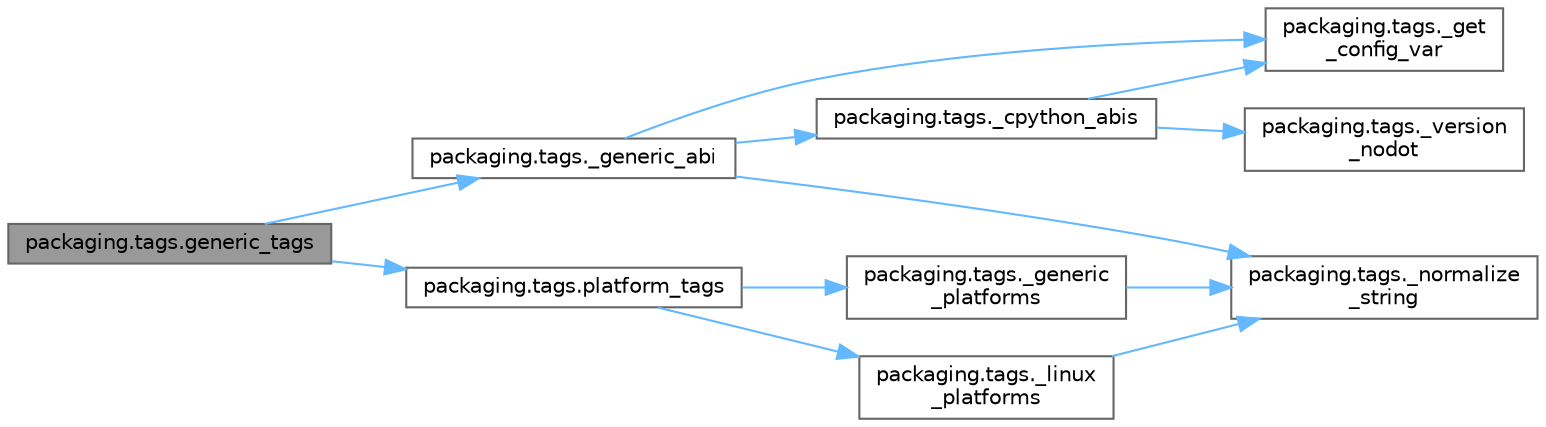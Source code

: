 digraph "packaging.tags.generic_tags"
{
 // LATEX_PDF_SIZE
  bgcolor="transparent";
  edge [fontname=Helvetica,fontsize=10,labelfontname=Helvetica,labelfontsize=10];
  node [fontname=Helvetica,fontsize=10,shape=box,height=0.2,width=0.4];
  rankdir="LR";
  Node1 [id="Node000001",label="packaging.tags.generic_tags",height=0.2,width=0.4,color="gray40", fillcolor="grey60", style="filled", fontcolor="black",tooltip=" "];
  Node1 -> Node2 [id="edge1_Node000001_Node000002",color="steelblue1",style="solid",tooltip=" "];
  Node2 [id="Node000002",label="packaging.tags._generic_abi",height=0.2,width=0.4,color="grey40", fillcolor="white", style="filled",URL="$namespacepackaging_1_1tags.html#af31df9a0a4106b1e5c64631f9be289fd",tooltip=" "];
  Node2 -> Node3 [id="edge2_Node000002_Node000003",color="steelblue1",style="solid",tooltip=" "];
  Node3 [id="Node000003",label="packaging.tags._cpython_abis",height=0.2,width=0.4,color="grey40", fillcolor="white", style="filled",URL="$namespacepackaging_1_1tags.html#aa2fcd111342c2476a3821ff942dd14ce",tooltip=" "];
  Node3 -> Node4 [id="edge3_Node000003_Node000004",color="steelblue1",style="solid",tooltip=" "];
  Node4 [id="Node000004",label="packaging.tags._get\l_config_var",height=0.2,width=0.4,color="grey40", fillcolor="white", style="filled",URL="$namespacepackaging_1_1tags.html#a22cf92bde9848795ae74d180ed6e581a",tooltip=" "];
  Node3 -> Node5 [id="edge4_Node000003_Node000005",color="steelblue1",style="solid",tooltip=" "];
  Node5 [id="Node000005",label="packaging.tags._version\l_nodot",height=0.2,width=0.4,color="grey40", fillcolor="white", style="filled",URL="$namespacepackaging_1_1tags.html#ac4ab045e1d86b2623da8acf32354847e",tooltip=" "];
  Node2 -> Node4 [id="edge5_Node000002_Node000004",color="steelblue1",style="solid",tooltip=" "];
  Node2 -> Node6 [id="edge6_Node000002_Node000006",color="steelblue1",style="solid",tooltip=" "];
  Node6 [id="Node000006",label="packaging.tags._normalize\l_string",height=0.2,width=0.4,color="grey40", fillcolor="white", style="filled",URL="$namespacepackaging_1_1tags.html#ad93330763ea538e20338143777939975",tooltip=" "];
  Node1 -> Node7 [id="edge7_Node000001_Node000007",color="steelblue1",style="solid",tooltip=" "];
  Node7 [id="Node000007",label="packaging.tags.platform_tags",height=0.2,width=0.4,color="grey40", fillcolor="white", style="filled",URL="$namespacepackaging_1_1tags.html#aa017f8160b48cb037b5ce595c474012c",tooltip=" "];
  Node7 -> Node8 [id="edge8_Node000007_Node000008",color="steelblue1",style="solid",tooltip=" "];
  Node8 [id="Node000008",label="packaging.tags._generic\l_platforms",height=0.2,width=0.4,color="grey40", fillcolor="white", style="filled",URL="$namespacepackaging_1_1tags.html#aac26697220c2cb2c75461ad977c3349c",tooltip=" "];
  Node8 -> Node6 [id="edge9_Node000008_Node000006",color="steelblue1",style="solid",tooltip=" "];
  Node7 -> Node9 [id="edge10_Node000007_Node000009",color="steelblue1",style="solid",tooltip=" "];
  Node9 [id="Node000009",label="packaging.tags._linux\l_platforms",height=0.2,width=0.4,color="grey40", fillcolor="white", style="filled",URL="$namespacepackaging_1_1tags.html#a660ef3bf20b3d67913744e07dd307728",tooltip=" "];
  Node9 -> Node6 [id="edge11_Node000009_Node000006",color="steelblue1",style="solid",tooltip=" "];
}
